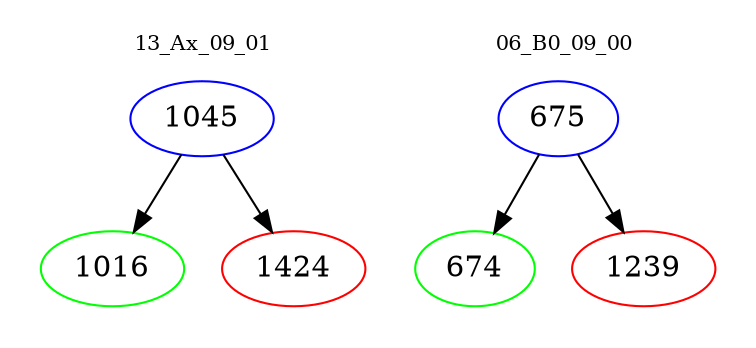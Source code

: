 digraph{
subgraph cluster_0 {
color = white
label = "13_Ax_09_01";
fontsize=10;
T0_1045 [label="1045", color="blue"]
T0_1045 -> T0_1016 [color="black"]
T0_1016 [label="1016", color="green"]
T0_1045 -> T0_1424 [color="black"]
T0_1424 [label="1424", color="red"]
}
subgraph cluster_1 {
color = white
label = "06_B0_09_00";
fontsize=10;
T1_675 [label="675", color="blue"]
T1_675 -> T1_674 [color="black"]
T1_674 [label="674", color="green"]
T1_675 -> T1_1239 [color="black"]
T1_1239 [label="1239", color="red"]
}
}
